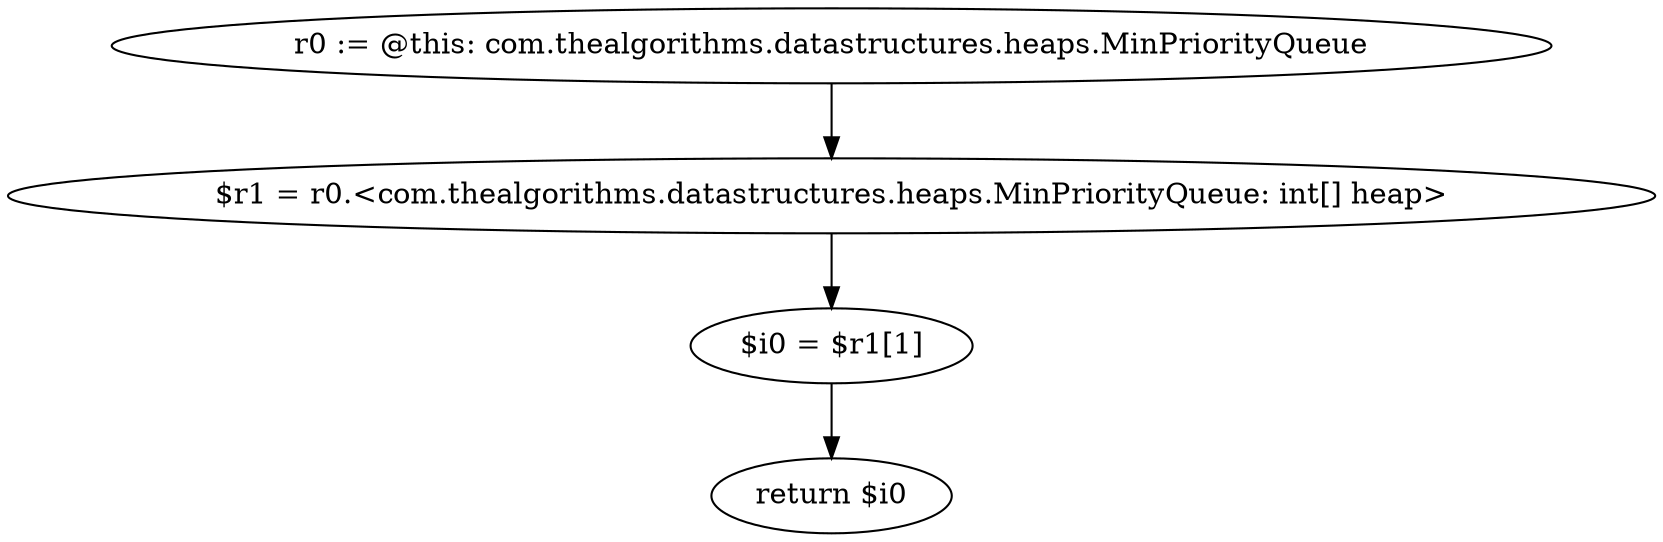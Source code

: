 digraph "unitGraph" {
    "r0 := @this: com.thealgorithms.datastructures.heaps.MinPriorityQueue"
    "$r1 = r0.<com.thealgorithms.datastructures.heaps.MinPriorityQueue: int[] heap>"
    "$i0 = $r1[1]"
    "return $i0"
    "r0 := @this: com.thealgorithms.datastructures.heaps.MinPriorityQueue"->"$r1 = r0.<com.thealgorithms.datastructures.heaps.MinPriorityQueue: int[] heap>";
    "$r1 = r0.<com.thealgorithms.datastructures.heaps.MinPriorityQueue: int[] heap>"->"$i0 = $r1[1]";
    "$i0 = $r1[1]"->"return $i0";
}
